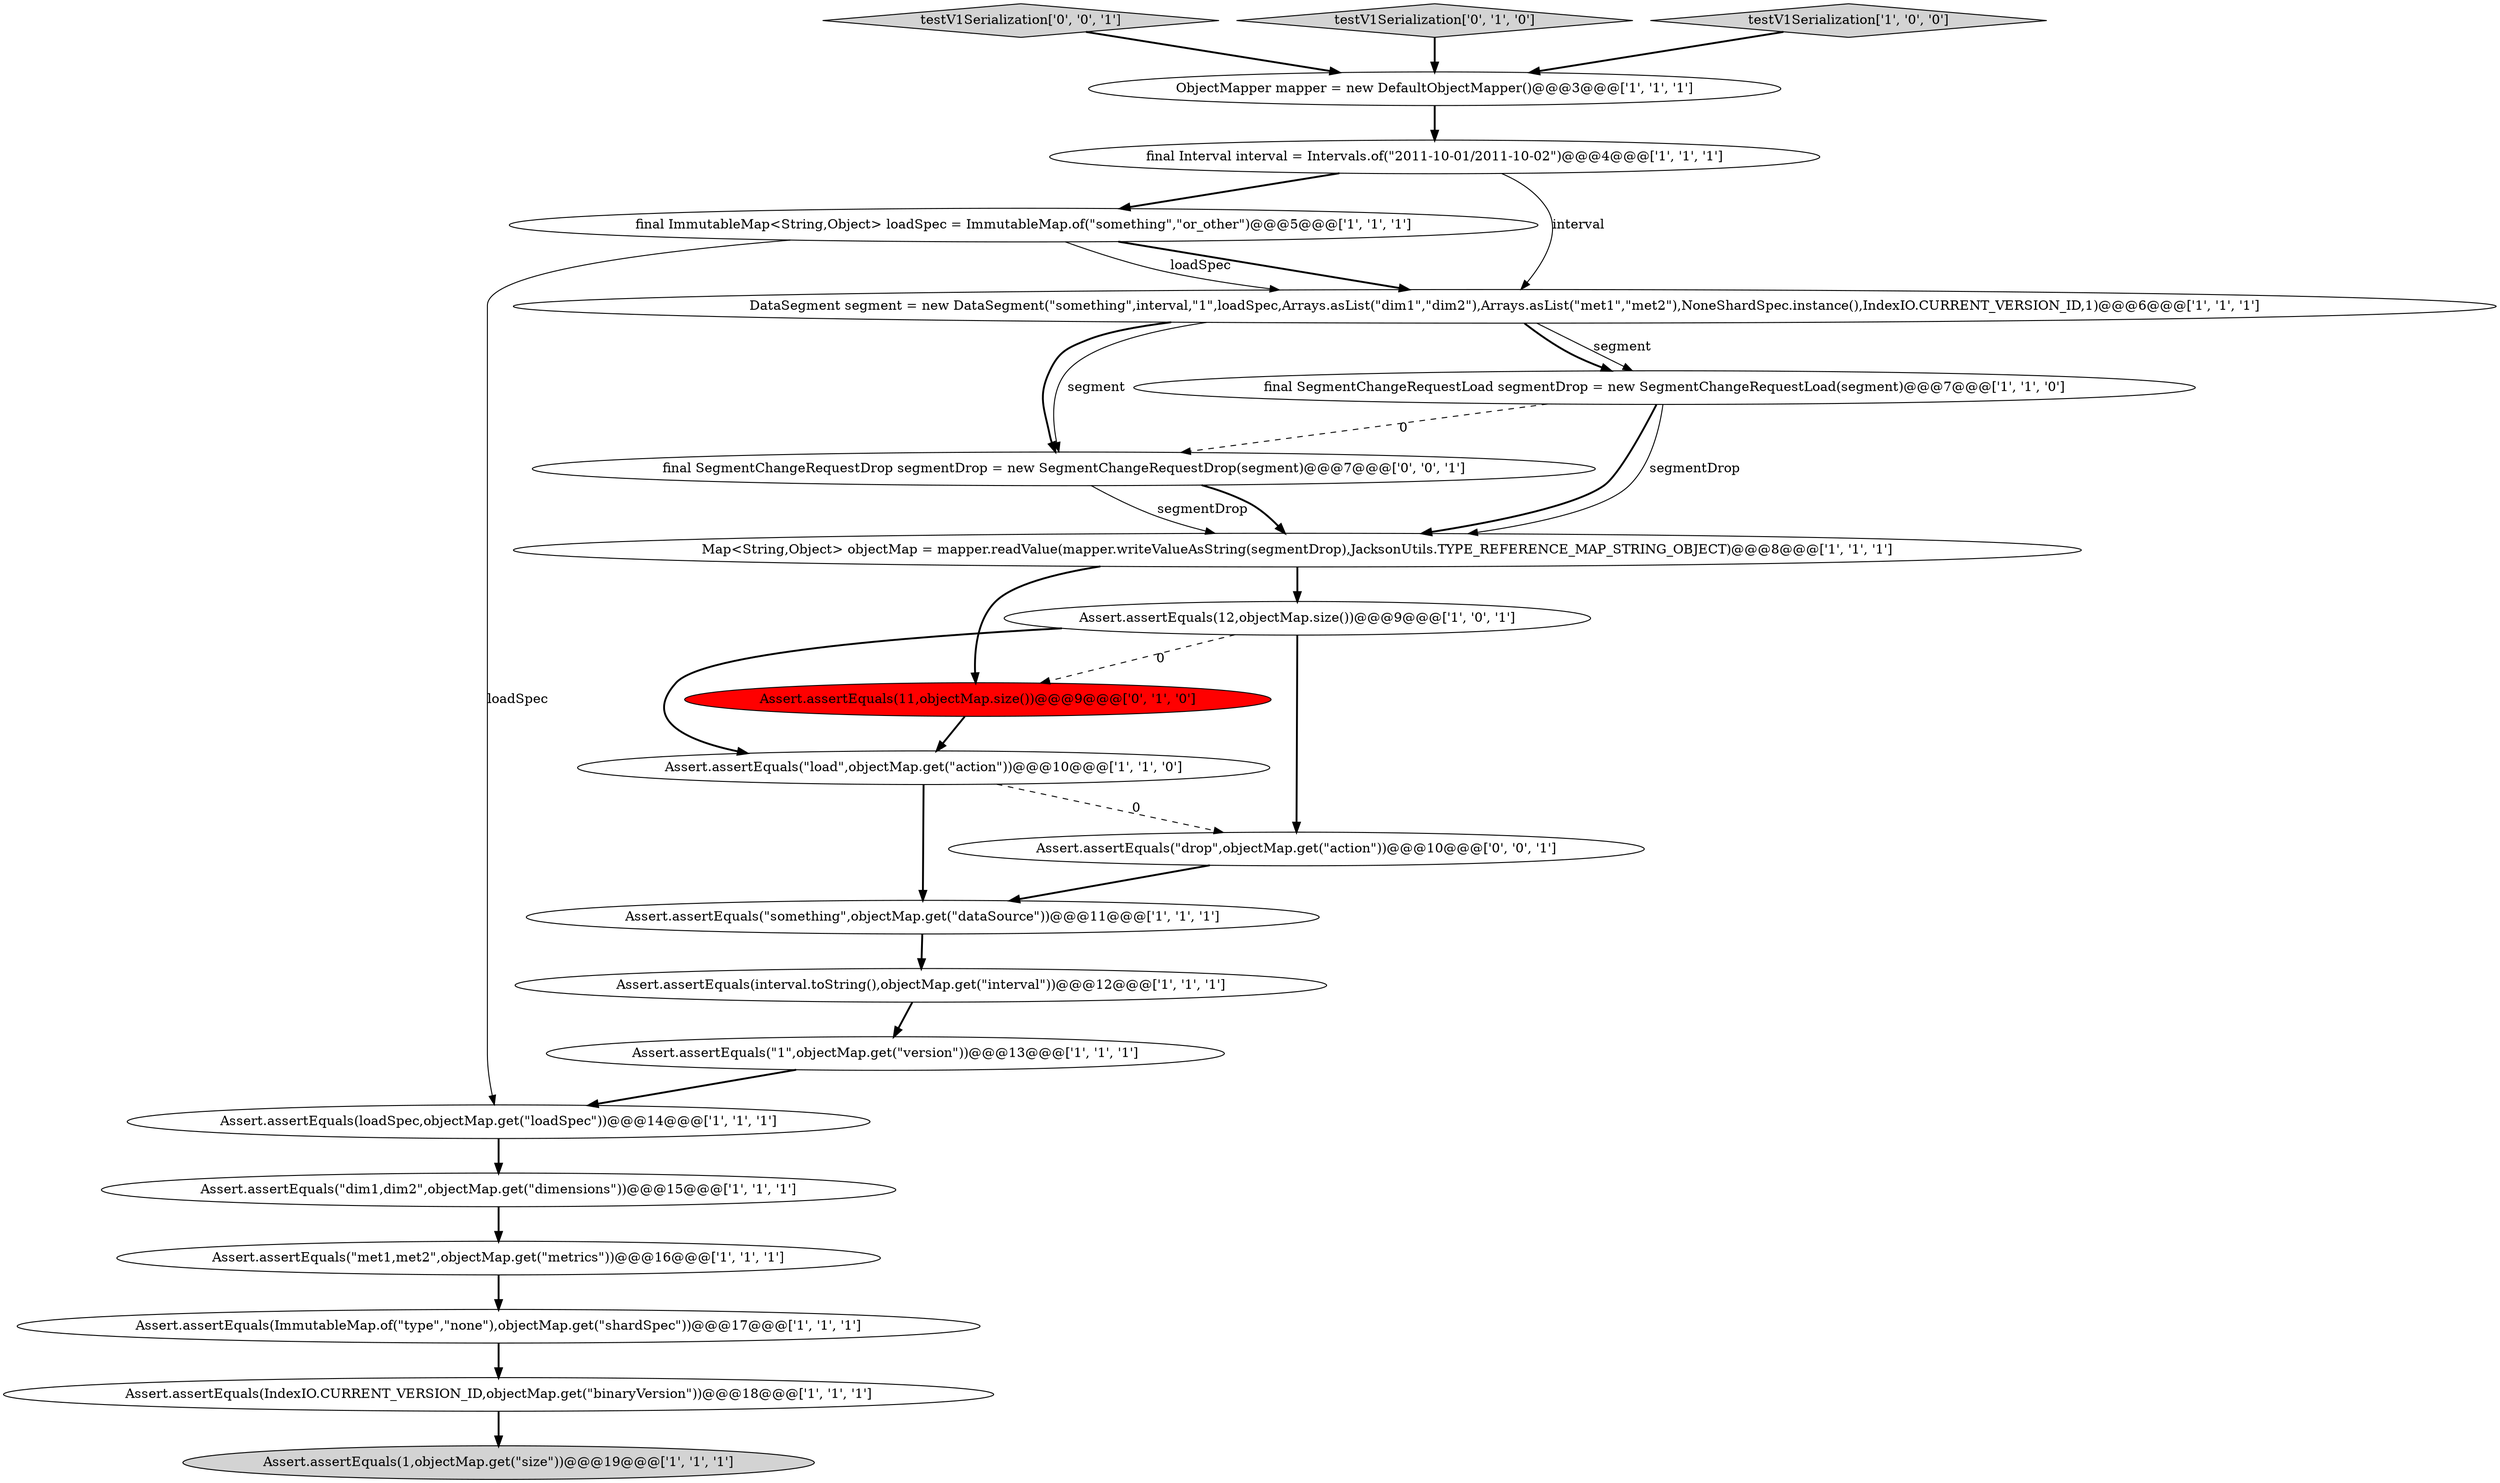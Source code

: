 digraph {
1 [style = filled, label = "Assert.assertEquals(\"met1,met2\",objectMap.get(\"metrics\"))@@@16@@@['1', '1', '1']", fillcolor = white, shape = ellipse image = "AAA0AAABBB1BBB"];
0 [style = filled, label = "Assert.assertEquals(IndexIO.CURRENT_VERSION_ID,objectMap.get(\"binaryVersion\"))@@@18@@@['1', '1', '1']", fillcolor = white, shape = ellipse image = "AAA0AAABBB1BBB"];
13 [style = filled, label = "Assert.assertEquals(interval.toString(),objectMap.get(\"interval\"))@@@12@@@['1', '1', '1']", fillcolor = white, shape = ellipse image = "AAA0AAABBB1BBB"];
14 [style = filled, label = "Assert.assertEquals(12,objectMap.size())@@@9@@@['1', '0', '1']", fillcolor = white, shape = ellipse image = "AAA0AAABBB1BBB"];
10 [style = filled, label = "ObjectMapper mapper = new DefaultObjectMapper()@@@3@@@['1', '1', '1']", fillcolor = white, shape = ellipse image = "AAA0AAABBB1BBB"];
2 [style = filled, label = "DataSegment segment = new DataSegment(\"something\",interval,\"1\",loadSpec,Arrays.asList(\"dim1\",\"dim2\"),Arrays.asList(\"met1\",\"met2\"),NoneShardSpec.instance(),IndexIO.CURRENT_VERSION_ID,1)@@@6@@@['1', '1', '1']", fillcolor = white, shape = ellipse image = "AAA0AAABBB1BBB"];
6 [style = filled, label = "Map<String,Object> objectMap = mapper.readValue(mapper.writeValueAsString(segmentDrop),JacksonUtils.TYPE_REFERENCE_MAP_STRING_OBJECT)@@@8@@@['1', '1', '1']", fillcolor = white, shape = ellipse image = "AAA0AAABBB1BBB"];
4 [style = filled, label = "Assert.assertEquals(\"dim1,dim2\",objectMap.get(\"dimensions\"))@@@15@@@['1', '1', '1']", fillcolor = white, shape = ellipse image = "AAA0AAABBB1BBB"];
11 [style = filled, label = "Assert.assertEquals(\"1\",objectMap.get(\"version\"))@@@13@@@['1', '1', '1']", fillcolor = white, shape = ellipse image = "AAA0AAABBB1BBB"];
21 [style = filled, label = "testV1Serialization['0', '0', '1']", fillcolor = lightgray, shape = diamond image = "AAA0AAABBB3BBB"];
18 [style = filled, label = "testV1Serialization['0', '1', '0']", fillcolor = lightgray, shape = diamond image = "AAA0AAABBB2BBB"];
8 [style = filled, label = "final ImmutableMap<String,Object> loadSpec = ImmutableMap.of(\"something\",\"or_other\")@@@5@@@['1', '1', '1']", fillcolor = white, shape = ellipse image = "AAA0AAABBB1BBB"];
12 [style = filled, label = "Assert.assertEquals(loadSpec,objectMap.get(\"loadSpec\"))@@@14@@@['1', '1', '1']", fillcolor = white, shape = ellipse image = "AAA0AAABBB1BBB"];
17 [style = filled, label = "Assert.assertEquals(1,objectMap.get(\"size\"))@@@19@@@['1', '1', '1']", fillcolor = lightgray, shape = ellipse image = "AAA0AAABBB1BBB"];
5 [style = filled, label = "testV1Serialization['1', '0', '0']", fillcolor = lightgray, shape = diamond image = "AAA0AAABBB1BBB"];
15 [style = filled, label = "final SegmentChangeRequestLoad segmentDrop = new SegmentChangeRequestLoad(segment)@@@7@@@['1', '1', '0']", fillcolor = white, shape = ellipse image = "AAA0AAABBB1BBB"];
22 [style = filled, label = "final SegmentChangeRequestDrop segmentDrop = new SegmentChangeRequestDrop(segment)@@@7@@@['0', '0', '1']", fillcolor = white, shape = ellipse image = "AAA0AAABBB3BBB"];
19 [style = filled, label = "Assert.assertEquals(11,objectMap.size())@@@9@@@['0', '1', '0']", fillcolor = red, shape = ellipse image = "AAA1AAABBB2BBB"];
9 [style = filled, label = "Assert.assertEquals(\"load\",objectMap.get(\"action\"))@@@10@@@['1', '1', '0']", fillcolor = white, shape = ellipse image = "AAA0AAABBB1BBB"];
16 [style = filled, label = "Assert.assertEquals(ImmutableMap.of(\"type\",\"none\"),objectMap.get(\"shardSpec\"))@@@17@@@['1', '1', '1']", fillcolor = white, shape = ellipse image = "AAA0AAABBB1BBB"];
3 [style = filled, label = "Assert.assertEquals(\"something\",objectMap.get(\"dataSource\"))@@@11@@@['1', '1', '1']", fillcolor = white, shape = ellipse image = "AAA0AAABBB1BBB"];
7 [style = filled, label = "final Interval interval = Intervals.of(\"2011-10-01/2011-10-02\")@@@4@@@['1', '1', '1']", fillcolor = white, shape = ellipse image = "AAA0AAABBB1BBB"];
20 [style = filled, label = "Assert.assertEquals(\"drop\",objectMap.get(\"action\"))@@@10@@@['0', '0', '1']", fillcolor = white, shape = ellipse image = "AAA0AAABBB3BBB"];
9->20 [style = dashed, label="0"];
5->10 [style = bold, label=""];
21->10 [style = bold, label=""];
16->0 [style = bold, label=""];
8->12 [style = solid, label="loadSpec"];
22->6 [style = solid, label="segmentDrop"];
0->17 [style = bold, label=""];
2->15 [style = solid, label="segment"];
2->22 [style = solid, label="segment"];
15->6 [style = bold, label=""];
11->12 [style = bold, label=""];
20->3 [style = bold, label=""];
6->19 [style = bold, label=""];
7->8 [style = bold, label=""];
10->7 [style = bold, label=""];
13->11 [style = bold, label=""];
15->22 [style = dashed, label="0"];
6->14 [style = bold, label=""];
18->10 [style = bold, label=""];
8->2 [style = bold, label=""];
12->4 [style = bold, label=""];
19->9 [style = bold, label=""];
8->2 [style = solid, label="loadSpec"];
1->16 [style = bold, label=""];
15->6 [style = solid, label="segmentDrop"];
2->15 [style = bold, label=""];
3->13 [style = bold, label=""];
9->3 [style = bold, label=""];
14->9 [style = bold, label=""];
14->19 [style = dashed, label="0"];
4->1 [style = bold, label=""];
7->2 [style = solid, label="interval"];
2->22 [style = bold, label=""];
14->20 [style = bold, label=""];
22->6 [style = bold, label=""];
}
